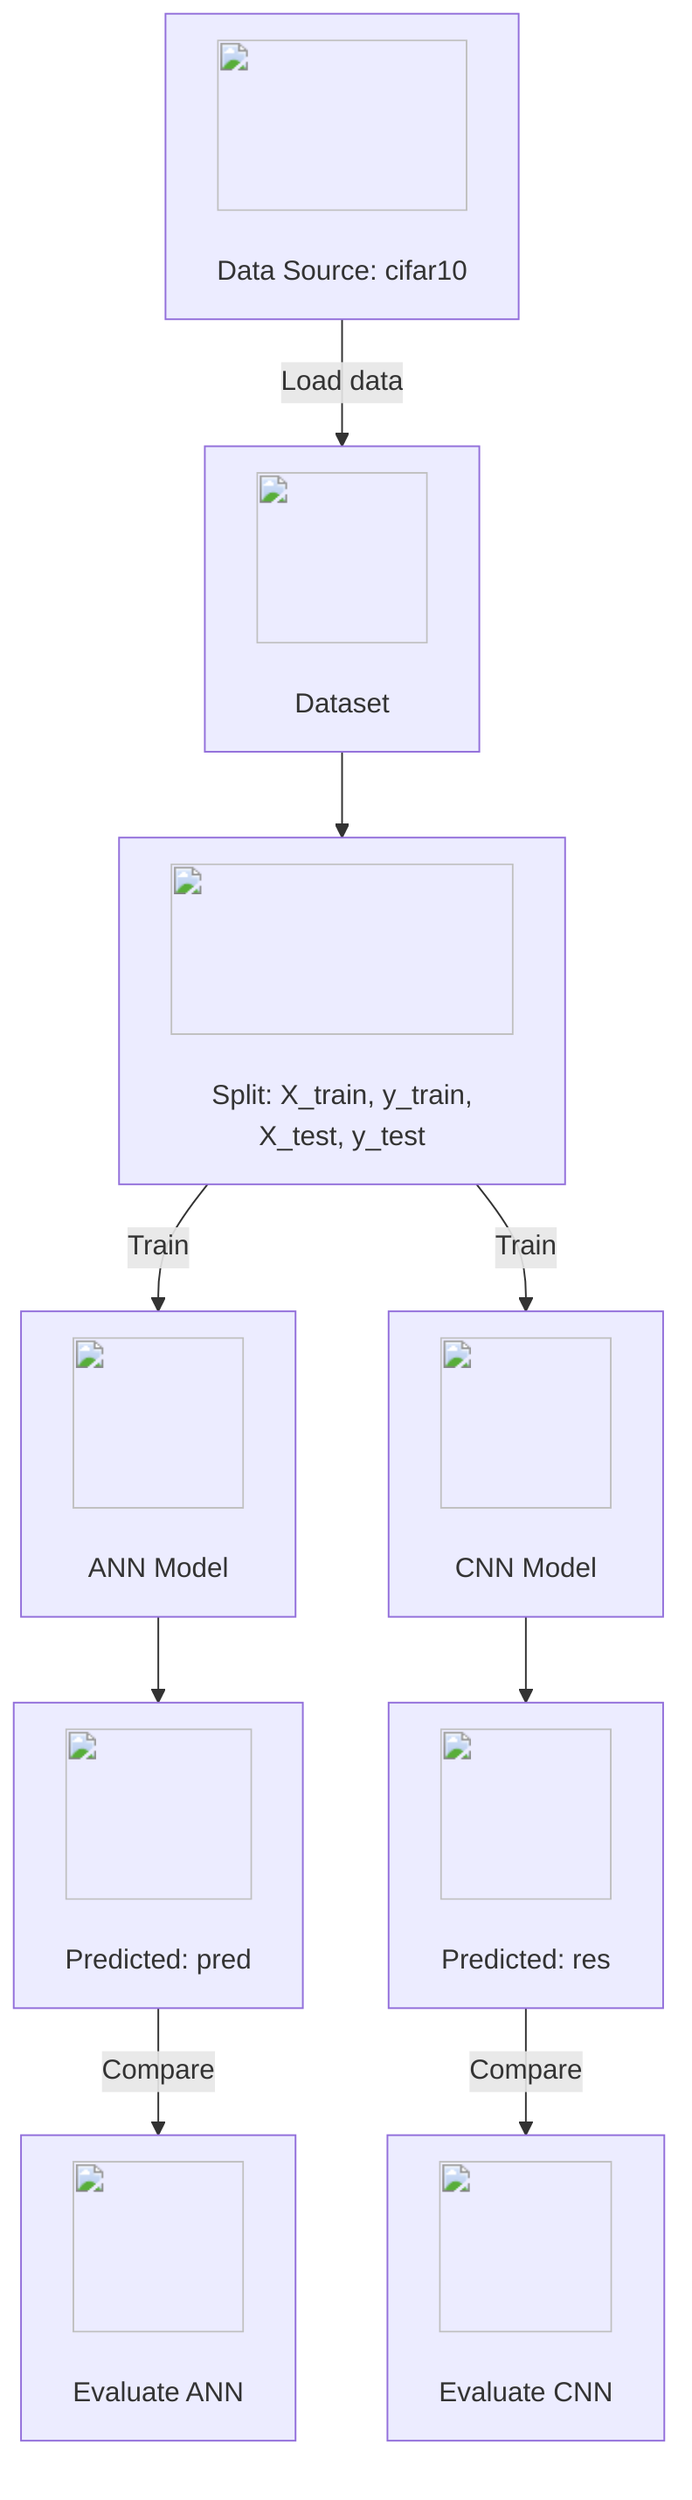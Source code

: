 graph TD;
    A[<img src='icons/database.svg' width=100 height=100/> <br/> Data Source: cifar10] -->|Load data| B[<img src='icons/table.svg' width=100 height=100/> <br/> Dataset];
    B --> C[<img src='icons/column_split.svg' width=100 height=100/> <br/> Split: X_train, y_train, X_test, y_test];
    C -->|Train| D[<img src='icons/brain.svg' width=100 height=100/> <br/> ANN Model];
    C -->|Train| E[<img src='icons/brain.svg' width=100 height=100/> <br/> CNN Model];
    D --> F[<img src='icons/column_split.svg' width=100 height=100/> <br/> Predicted: pred];
    E --> G[<img src='icons/column_split.svg' width=100 height=100/> <br/> Predicted: res];
    F -->|Compare| H[<img src='icons/table.svg' width=100 height=100/> <br/> Evaluate ANN];
    G -->|Compare| I[<img src='icons/table.svg' width=100 height=100/> <br/> Evaluate CNN];